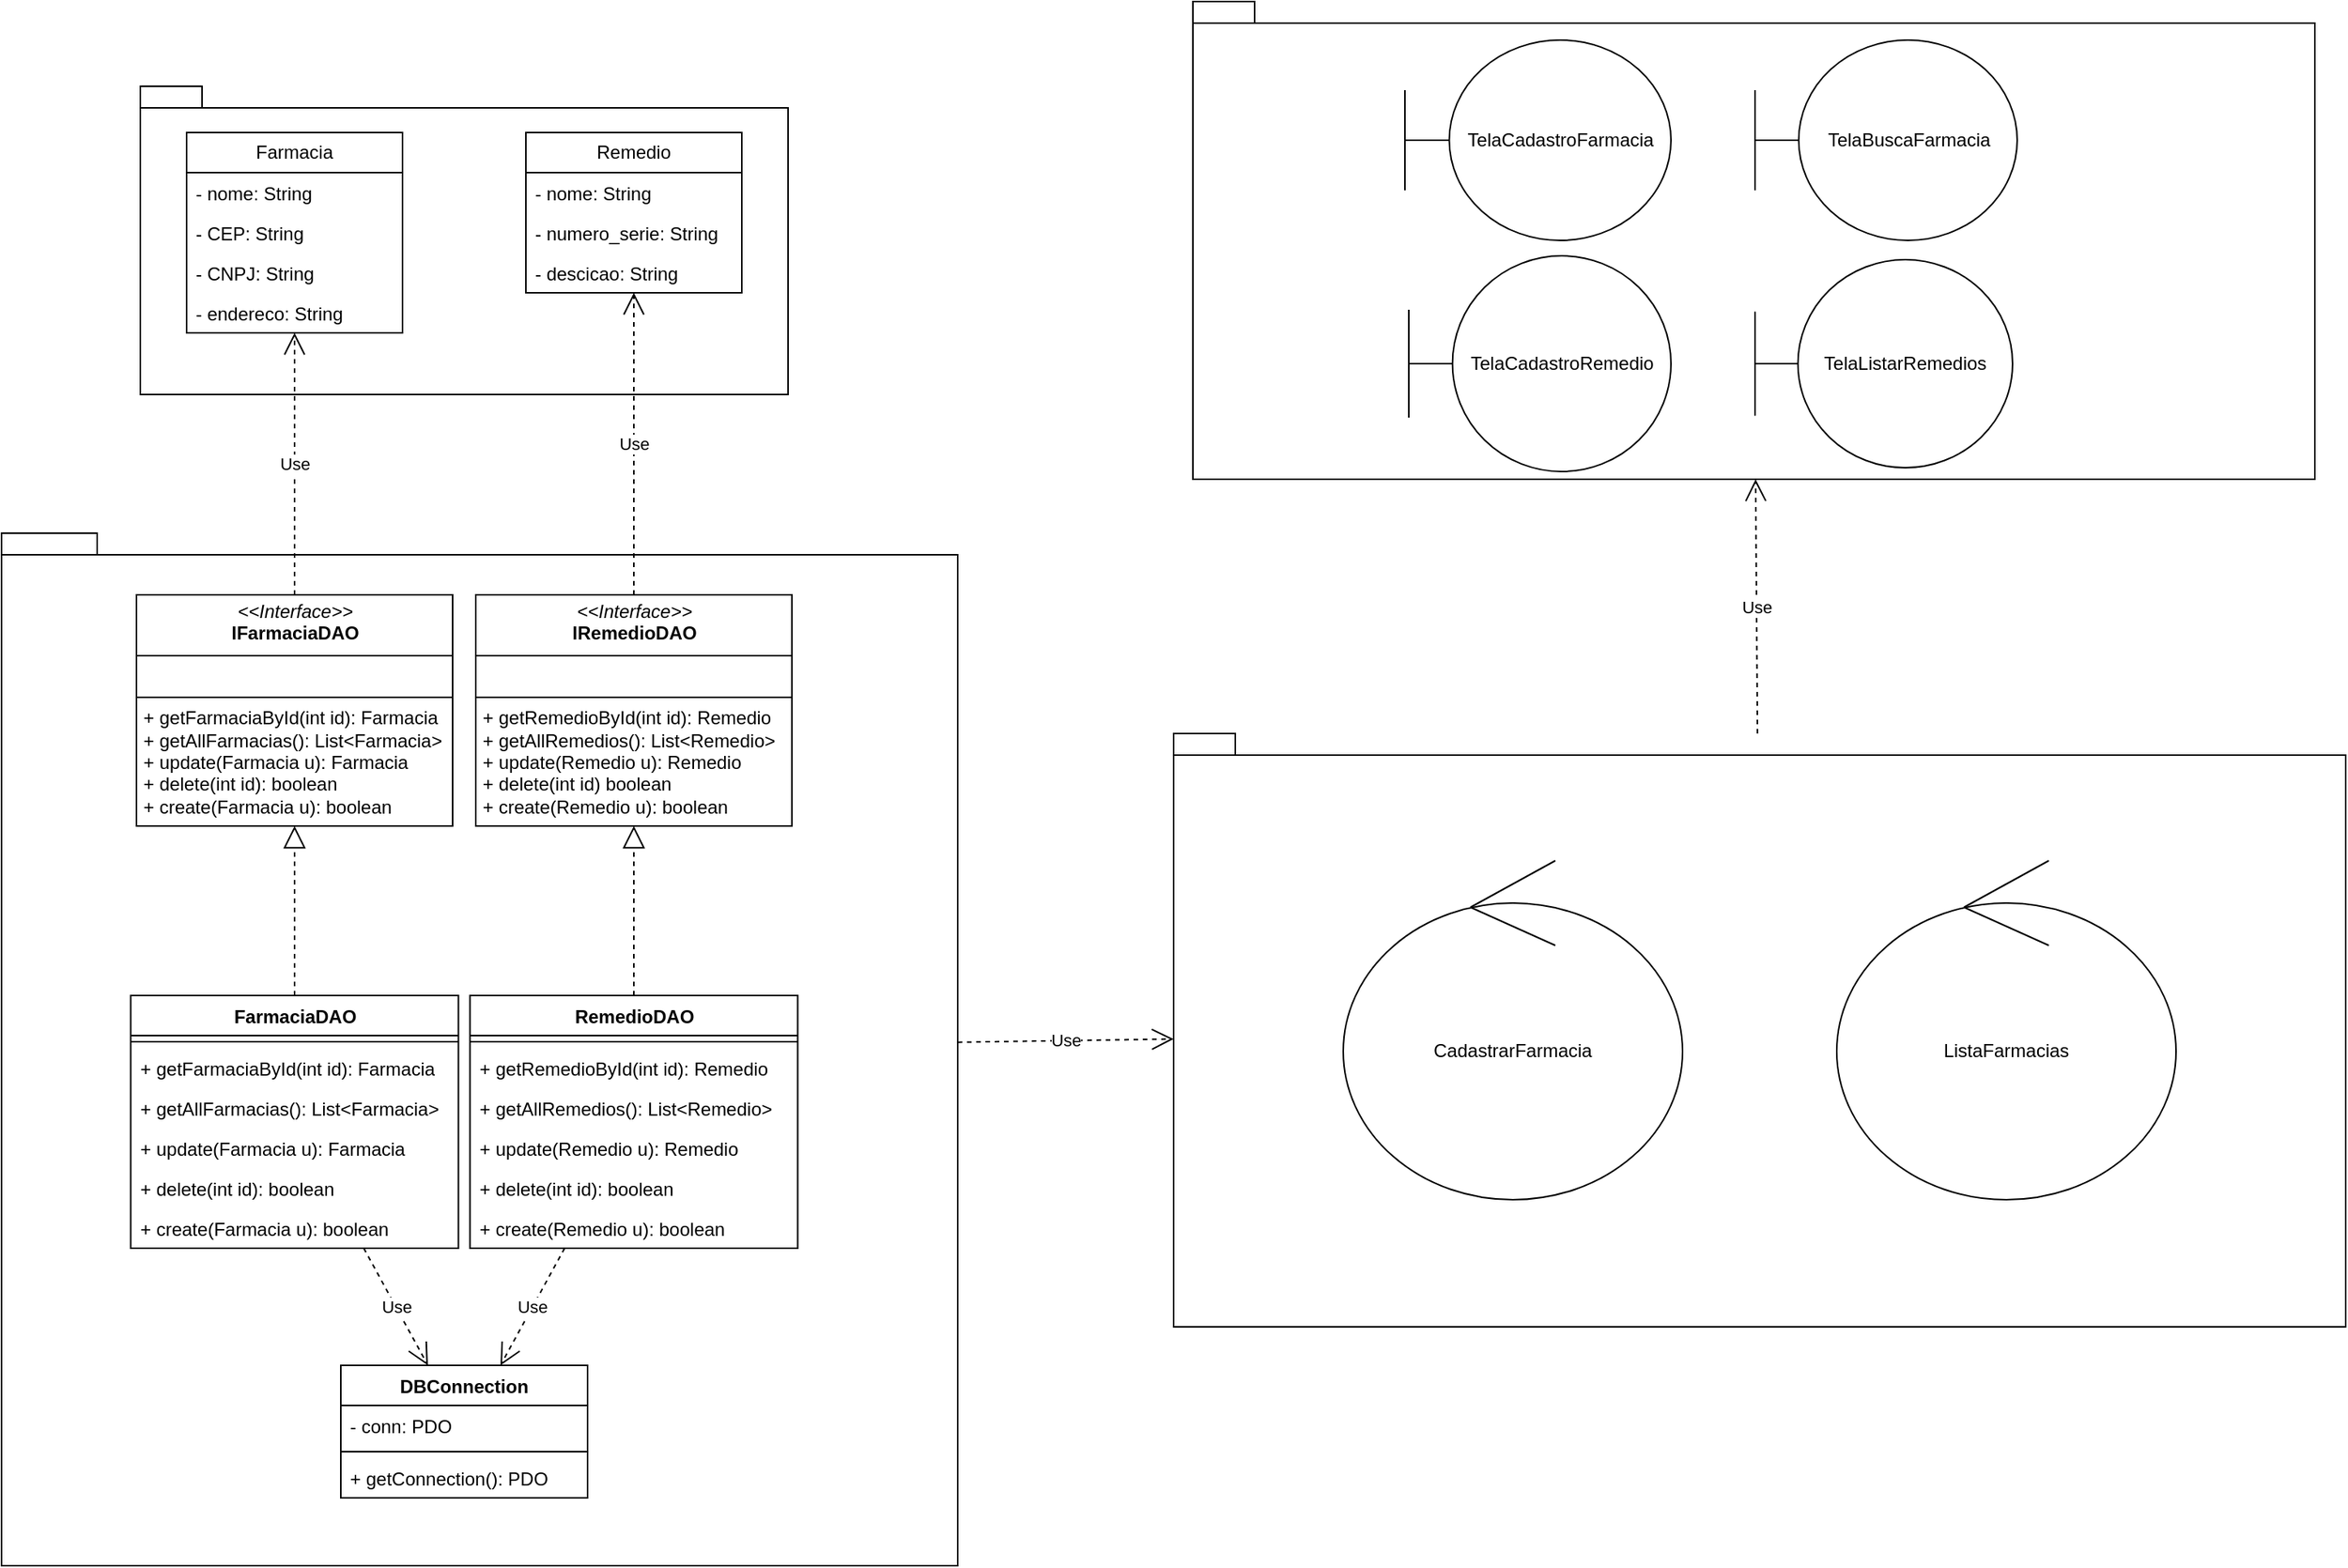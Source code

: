 <mxfile version="24.7.17">
  <diagram name="Página-1" id="sDbz0GGXeeDbJXKdMmGa">
    <mxGraphModel dx="2501" dy="1915" grid="1" gridSize="10" guides="1" tooltips="1" connect="1" arrows="1" fold="1" page="1" pageScale="1" pageWidth="827" pageHeight="1169" math="0" shadow="0">
      <root>
        <mxCell id="0" />
        <mxCell id="1" parent="0" />
        <mxCell id="8pc9Jbp9NnspjlXkYhYt-13" value="" style="shape=folder;fontStyle=1;spacingTop=10;tabWidth=40;tabHeight=14;tabPosition=left;html=1;whiteSpace=wrap;" vertex="1" parent="1">
          <mxGeometry x="-310" y="330" width="620" height="670" as="geometry" />
        </mxCell>
        <mxCell id="8pc9Jbp9NnspjlXkYhYt-1" value="" style="shape=folder;fontStyle=1;spacingTop=10;tabWidth=40;tabHeight=14;tabPosition=left;html=1;whiteSpace=wrap;" vertex="1" parent="1">
          <mxGeometry x="-220" y="40" width="420" height="200" as="geometry" />
        </mxCell>
        <mxCell id="8pc9Jbp9NnspjlXkYhYt-2" value="Farmacia" style="swimlane;fontStyle=0;childLayout=stackLayout;horizontal=1;startSize=26;fillColor=none;horizontalStack=0;resizeParent=1;resizeParentMax=0;resizeLast=0;collapsible=1;marginBottom=0;whiteSpace=wrap;html=1;" vertex="1" parent="1">
          <mxGeometry x="-190" y="70" width="140" height="130" as="geometry" />
        </mxCell>
        <mxCell id="8pc9Jbp9NnspjlXkYhYt-3" value="- nome: String" style="text;strokeColor=none;fillColor=none;align=left;verticalAlign=top;spacingLeft=4;spacingRight=4;overflow=hidden;rotatable=0;points=[[0,0.5],[1,0.5]];portConstraint=eastwest;whiteSpace=wrap;html=1;" vertex="1" parent="8pc9Jbp9NnspjlXkYhYt-2">
          <mxGeometry y="26" width="140" height="26" as="geometry" />
        </mxCell>
        <mxCell id="8pc9Jbp9NnspjlXkYhYt-4" value="- CEP: String" style="text;strokeColor=none;fillColor=none;align=left;verticalAlign=top;spacingLeft=4;spacingRight=4;overflow=hidden;rotatable=0;points=[[0,0.5],[1,0.5]];portConstraint=eastwest;whiteSpace=wrap;html=1;" vertex="1" parent="8pc9Jbp9NnspjlXkYhYt-2">
          <mxGeometry y="52" width="140" height="26" as="geometry" />
        </mxCell>
        <mxCell id="8pc9Jbp9NnspjlXkYhYt-5" value="- CNPJ: String" style="text;strokeColor=none;fillColor=none;align=left;verticalAlign=top;spacingLeft=4;spacingRight=4;overflow=hidden;rotatable=0;points=[[0,0.5],[1,0.5]];portConstraint=eastwest;whiteSpace=wrap;html=1;" vertex="1" parent="8pc9Jbp9NnspjlXkYhYt-2">
          <mxGeometry y="78" width="140" height="26" as="geometry" />
        </mxCell>
        <mxCell id="8pc9Jbp9NnspjlXkYhYt-6" value="- endereco: String" style="text;strokeColor=none;fillColor=none;align=left;verticalAlign=top;spacingLeft=4;spacingRight=4;overflow=hidden;rotatable=0;points=[[0,0.5],[1,0.5]];portConstraint=eastwest;whiteSpace=wrap;html=1;" vertex="1" parent="8pc9Jbp9NnspjlXkYhYt-2">
          <mxGeometry y="104" width="140" height="26" as="geometry" />
        </mxCell>
        <mxCell id="8pc9Jbp9NnspjlXkYhYt-7" value="Remedio" style="swimlane;fontStyle=0;childLayout=stackLayout;horizontal=1;startSize=26;fillColor=none;horizontalStack=0;resizeParent=1;resizeParentMax=0;resizeLast=0;collapsible=1;marginBottom=0;whiteSpace=wrap;html=1;" vertex="1" parent="1">
          <mxGeometry x="30" y="70" width="140" height="104" as="geometry" />
        </mxCell>
        <mxCell id="8pc9Jbp9NnspjlXkYhYt-8" value="- nome: String" style="text;strokeColor=none;fillColor=none;align=left;verticalAlign=top;spacingLeft=4;spacingRight=4;overflow=hidden;rotatable=0;points=[[0,0.5],[1,0.5]];portConstraint=eastwest;whiteSpace=wrap;html=1;" vertex="1" parent="8pc9Jbp9NnspjlXkYhYt-7">
          <mxGeometry y="26" width="140" height="26" as="geometry" />
        </mxCell>
        <mxCell id="8pc9Jbp9NnspjlXkYhYt-9" value="- numero_serie: String" style="text;strokeColor=none;fillColor=none;align=left;verticalAlign=top;spacingLeft=4;spacingRight=4;overflow=hidden;rotatable=0;points=[[0,0.5],[1,0.5]];portConstraint=eastwest;whiteSpace=wrap;html=1;" vertex="1" parent="8pc9Jbp9NnspjlXkYhYt-7">
          <mxGeometry y="52" width="140" height="26" as="geometry" />
        </mxCell>
        <mxCell id="8pc9Jbp9NnspjlXkYhYt-10" value="- descicao: String" style="text;strokeColor=none;fillColor=none;align=left;verticalAlign=top;spacingLeft=4;spacingRight=4;overflow=hidden;rotatable=0;points=[[0,0.5],[1,0.5]];portConstraint=eastwest;whiteSpace=wrap;html=1;" vertex="1" parent="8pc9Jbp9NnspjlXkYhYt-7">
          <mxGeometry y="78" width="140" height="26" as="geometry" />
        </mxCell>
        <mxCell id="8pc9Jbp9NnspjlXkYhYt-11" value="Use" style="endArrow=open;endSize=12;dashed=1;html=1;rounded=0;" edge="1" parent="1" source="8pc9Jbp9NnspjlXkYhYt-14" target="8pc9Jbp9NnspjlXkYhYt-2">
          <mxGeometry width="160" relative="1" as="geometry">
            <mxPoint x="-120" y="360" as="sourcePoint" />
            <mxPoint x="490" y="380" as="targetPoint" />
          </mxGeometry>
        </mxCell>
        <mxCell id="8pc9Jbp9NnspjlXkYhYt-12" value="Use" style="endArrow=open;endSize=12;dashed=1;html=1;rounded=0;" edge="1" parent="1" source="8pc9Jbp9NnspjlXkYhYt-16" target="8pc9Jbp9NnspjlXkYhYt-7">
          <mxGeometry width="160" relative="1" as="geometry">
            <mxPoint x="103.899" y="370" as="sourcePoint" />
            <mxPoint x="220" y="310" as="targetPoint" />
          </mxGeometry>
        </mxCell>
        <mxCell id="8pc9Jbp9NnspjlXkYhYt-14" value="&lt;p style=&quot;margin:0px;margin-top:4px;text-align:center;&quot;&gt;&lt;i&gt;&amp;lt;&amp;lt;Interface&amp;gt;&amp;gt;&lt;/i&gt;&lt;br&gt;&lt;b&gt;IFarmaciaDAO&lt;/b&gt;&lt;/p&gt;&lt;hr size=&quot;1&quot; style=&quot;border-style:solid;&quot;&gt;&lt;p style=&quot;margin:0px;margin-left:4px;&quot;&gt;&lt;br&gt;&lt;/p&gt;&lt;hr size=&quot;1&quot; style=&quot;border-style:solid;&quot;&gt;&lt;p style=&quot;margin:0px;margin-left:4px;&quot;&gt;+ getFarmaciaById(int id): Farmacia&lt;br&gt;+ getAllFarmacias(): List&amp;lt;Farmacia&amp;gt;&lt;/p&gt;&lt;p style=&quot;margin:0px;margin-left:4px;&quot;&gt;+ update(Farmacia u): Farmacia&lt;/p&gt;&lt;p style=&quot;margin:0px;margin-left:4px;&quot;&gt;+ delete(int id): boolean&lt;/p&gt;&lt;p style=&quot;margin:0px;margin-left:4px;&quot;&gt;+ create(Farmacia u): boolean&lt;/p&gt;" style="verticalAlign=top;align=left;overflow=fill;html=1;whiteSpace=wrap;" vertex="1" parent="1">
          <mxGeometry x="-222.5" y="370" width="205" height="150" as="geometry" />
        </mxCell>
        <mxCell id="8pc9Jbp9NnspjlXkYhYt-16" value="&lt;p style=&quot;margin:0px;margin-top:4px;text-align:center;&quot;&gt;&lt;i&gt;&amp;lt;&amp;lt;Interface&amp;gt;&amp;gt;&lt;/i&gt;&lt;br&gt;&lt;b&gt;IRemedioDAO&lt;/b&gt;&lt;/p&gt;&lt;hr size=&quot;1&quot; style=&quot;border-style:solid;&quot;&gt;&lt;p style=&quot;margin:0px;margin-left:4px;&quot;&gt;&lt;br&gt;&lt;/p&gt;&lt;hr size=&quot;1&quot; style=&quot;border-style:solid;&quot;&gt;&lt;p style=&quot;margin:0px;margin-left:4px;&quot;&gt;+ getRemedioById(int id): Remedio&lt;/p&gt;&lt;p style=&quot;margin:0px;margin-left:4px;&quot;&gt;+ getAllRemedios(): List&amp;lt;Remedio&amp;gt;&lt;/p&gt;&lt;p style=&quot;margin:0px;margin-left:4px;&quot;&gt;+ update(Remedio u): Remedio&lt;/p&gt;&lt;p style=&quot;margin:0px;margin-left:4px;&quot;&gt;+ delete(int id) boolean&lt;/p&gt;&lt;p style=&quot;margin:0px;margin-left:4px;&quot;&gt;+ create(Remedio u): boolean&lt;/p&gt;" style="verticalAlign=top;align=left;overflow=fill;html=1;whiteSpace=wrap;" vertex="1" parent="1">
          <mxGeometry x="-2.5" y="370" width="205" height="150" as="geometry" />
        </mxCell>
        <mxCell id="8pc9Jbp9NnspjlXkYhYt-18" value="FarmaciaDAO" style="swimlane;fontStyle=1;align=center;verticalAlign=top;childLayout=stackLayout;horizontal=1;startSize=26;horizontalStack=0;resizeParent=1;resizeParentMax=0;resizeLast=0;collapsible=1;marginBottom=0;whiteSpace=wrap;html=1;" vertex="1" parent="1">
          <mxGeometry x="-226.25" y="630" width="212.5" height="164" as="geometry" />
        </mxCell>
        <mxCell id="8pc9Jbp9NnspjlXkYhYt-20" value="" style="line;strokeWidth=1;fillColor=none;align=left;verticalAlign=middle;spacingTop=-1;spacingLeft=3;spacingRight=3;rotatable=0;labelPosition=right;points=[];portConstraint=eastwest;strokeColor=inherit;" vertex="1" parent="8pc9Jbp9NnspjlXkYhYt-18">
          <mxGeometry y="26" width="212.5" height="8" as="geometry" />
        </mxCell>
        <mxCell id="8pc9Jbp9NnspjlXkYhYt-21" value="+ getFarmaciaById(int id): Farmacia" style="text;strokeColor=none;fillColor=none;align=left;verticalAlign=top;spacingLeft=4;spacingRight=4;overflow=hidden;rotatable=0;points=[[0,0.5],[1,0.5]];portConstraint=eastwest;whiteSpace=wrap;html=1;" vertex="1" parent="8pc9Jbp9NnspjlXkYhYt-18">
          <mxGeometry y="34" width="212.5" height="26" as="geometry" />
        </mxCell>
        <mxCell id="8pc9Jbp9NnspjlXkYhYt-22" value="+ getAllFarmacias(): List&amp;lt;Farmacia&amp;gt;" style="text;strokeColor=none;fillColor=none;align=left;verticalAlign=top;spacingLeft=4;spacingRight=4;overflow=hidden;rotatable=0;points=[[0,0.5],[1,0.5]];portConstraint=eastwest;whiteSpace=wrap;html=1;" vertex="1" parent="8pc9Jbp9NnspjlXkYhYt-18">
          <mxGeometry y="60" width="212.5" height="26" as="geometry" />
        </mxCell>
        <mxCell id="8pc9Jbp9NnspjlXkYhYt-23" value="+ update(Farmacia u): Farmacia" style="text;strokeColor=none;fillColor=none;align=left;verticalAlign=top;spacingLeft=4;spacingRight=4;overflow=hidden;rotatable=0;points=[[0,0.5],[1,0.5]];portConstraint=eastwest;whiteSpace=wrap;html=1;" vertex="1" parent="8pc9Jbp9NnspjlXkYhYt-18">
          <mxGeometry y="86" width="212.5" height="26" as="geometry" />
        </mxCell>
        <mxCell id="8pc9Jbp9NnspjlXkYhYt-24" value="+ delete(int id): boolean" style="text;strokeColor=none;fillColor=none;align=left;verticalAlign=top;spacingLeft=4;spacingRight=4;overflow=hidden;rotatable=0;points=[[0,0.5],[1,0.5]];portConstraint=eastwest;whiteSpace=wrap;html=1;" vertex="1" parent="8pc9Jbp9NnspjlXkYhYt-18">
          <mxGeometry y="112" width="212.5" height="26" as="geometry" />
        </mxCell>
        <mxCell id="8pc9Jbp9NnspjlXkYhYt-25" value="+ create(Farmacia u): boolean" style="text;strokeColor=none;fillColor=none;align=left;verticalAlign=top;spacingLeft=4;spacingRight=4;overflow=hidden;rotatable=0;points=[[0,0.5],[1,0.5]];portConstraint=eastwest;whiteSpace=wrap;html=1;" vertex="1" parent="8pc9Jbp9NnspjlXkYhYt-18">
          <mxGeometry y="138" width="212.5" height="26" as="geometry" />
        </mxCell>
        <mxCell id="8pc9Jbp9NnspjlXkYhYt-26" value="RemedioDAO" style="swimlane;fontStyle=1;align=center;verticalAlign=top;childLayout=stackLayout;horizontal=1;startSize=26;horizontalStack=0;resizeParent=1;resizeParentMax=0;resizeLast=0;collapsible=1;marginBottom=0;whiteSpace=wrap;html=1;" vertex="1" parent="1">
          <mxGeometry x="-6.25" y="630" width="212.5" height="164" as="geometry" />
        </mxCell>
        <mxCell id="8pc9Jbp9NnspjlXkYhYt-27" value="" style="line;strokeWidth=1;fillColor=none;align=left;verticalAlign=middle;spacingTop=-1;spacingLeft=3;spacingRight=3;rotatable=0;labelPosition=right;points=[];portConstraint=eastwest;strokeColor=inherit;" vertex="1" parent="8pc9Jbp9NnspjlXkYhYt-26">
          <mxGeometry y="26" width="212.5" height="8" as="geometry" />
        </mxCell>
        <mxCell id="8pc9Jbp9NnspjlXkYhYt-28" value="+ getRemedioById(int id): Remedio" style="text;strokeColor=none;fillColor=none;align=left;verticalAlign=top;spacingLeft=4;spacingRight=4;overflow=hidden;rotatable=0;points=[[0,0.5],[1,0.5]];portConstraint=eastwest;whiteSpace=wrap;html=1;" vertex="1" parent="8pc9Jbp9NnspjlXkYhYt-26">
          <mxGeometry y="34" width="212.5" height="26" as="geometry" />
        </mxCell>
        <mxCell id="8pc9Jbp9NnspjlXkYhYt-29" value="+ getAllRemedios(): List&amp;lt;Remedio&amp;gt;" style="text;strokeColor=none;fillColor=none;align=left;verticalAlign=top;spacingLeft=4;spacingRight=4;overflow=hidden;rotatable=0;points=[[0,0.5],[1,0.5]];portConstraint=eastwest;whiteSpace=wrap;html=1;" vertex="1" parent="8pc9Jbp9NnspjlXkYhYt-26">
          <mxGeometry y="60" width="212.5" height="26" as="geometry" />
        </mxCell>
        <mxCell id="8pc9Jbp9NnspjlXkYhYt-30" value="+ update(Remedio u): Remedio" style="text;strokeColor=none;fillColor=none;align=left;verticalAlign=top;spacingLeft=4;spacingRight=4;overflow=hidden;rotatable=0;points=[[0,0.5],[1,0.5]];portConstraint=eastwest;whiteSpace=wrap;html=1;" vertex="1" parent="8pc9Jbp9NnspjlXkYhYt-26">
          <mxGeometry y="86" width="212.5" height="26" as="geometry" />
        </mxCell>
        <mxCell id="8pc9Jbp9NnspjlXkYhYt-31" value="+ delete(int id): boolean" style="text;strokeColor=none;fillColor=none;align=left;verticalAlign=top;spacingLeft=4;spacingRight=4;overflow=hidden;rotatable=0;points=[[0,0.5],[1,0.5]];portConstraint=eastwest;whiteSpace=wrap;html=1;" vertex="1" parent="8pc9Jbp9NnspjlXkYhYt-26">
          <mxGeometry y="112" width="212.5" height="26" as="geometry" />
        </mxCell>
        <mxCell id="8pc9Jbp9NnspjlXkYhYt-32" value="+ create(Remedio u): boolean" style="text;strokeColor=none;fillColor=none;align=left;verticalAlign=top;spacingLeft=4;spacingRight=4;overflow=hidden;rotatable=0;points=[[0,0.5],[1,0.5]];portConstraint=eastwest;whiteSpace=wrap;html=1;" vertex="1" parent="8pc9Jbp9NnspjlXkYhYt-26">
          <mxGeometry y="138" width="212.5" height="26" as="geometry" />
        </mxCell>
        <mxCell id="8pc9Jbp9NnspjlXkYhYt-33" value="" style="endArrow=block;dashed=1;endFill=0;endSize=12;html=1;rounded=0;" edge="1" parent="1" source="8pc9Jbp9NnspjlXkYhYt-18" target="8pc9Jbp9NnspjlXkYhYt-14">
          <mxGeometry width="160" relative="1" as="geometry">
            <mxPoint x="-190" y="560" as="sourcePoint" />
            <mxPoint x="-30" y="560" as="targetPoint" />
          </mxGeometry>
        </mxCell>
        <mxCell id="8pc9Jbp9NnspjlXkYhYt-34" value="" style="endArrow=block;dashed=1;endFill=0;endSize=12;html=1;rounded=0;" edge="1" parent="1" source="8pc9Jbp9NnspjlXkYhYt-26" target="8pc9Jbp9NnspjlXkYhYt-16">
          <mxGeometry width="160" relative="1" as="geometry">
            <mxPoint x="30" y="560" as="sourcePoint" />
            <mxPoint x="190" y="560" as="targetPoint" />
          </mxGeometry>
        </mxCell>
        <mxCell id="8pc9Jbp9NnspjlXkYhYt-35" value="DBConnection" style="swimlane;fontStyle=1;align=center;verticalAlign=top;childLayout=stackLayout;horizontal=1;startSize=26;horizontalStack=0;resizeParent=1;resizeParentMax=0;resizeLast=0;collapsible=1;marginBottom=0;whiteSpace=wrap;html=1;" vertex="1" parent="1">
          <mxGeometry x="-90" y="870" width="160" height="86" as="geometry" />
        </mxCell>
        <mxCell id="8pc9Jbp9NnspjlXkYhYt-36" value="- conn: PDO" style="text;strokeColor=none;fillColor=none;align=left;verticalAlign=top;spacingLeft=4;spacingRight=4;overflow=hidden;rotatable=0;points=[[0,0.5],[1,0.5]];portConstraint=eastwest;whiteSpace=wrap;html=1;" vertex="1" parent="8pc9Jbp9NnspjlXkYhYt-35">
          <mxGeometry y="26" width="160" height="26" as="geometry" />
        </mxCell>
        <mxCell id="8pc9Jbp9NnspjlXkYhYt-37" value="" style="line;strokeWidth=1;fillColor=none;align=left;verticalAlign=middle;spacingTop=-1;spacingLeft=3;spacingRight=3;rotatable=0;labelPosition=right;points=[];portConstraint=eastwest;strokeColor=inherit;" vertex="1" parent="8pc9Jbp9NnspjlXkYhYt-35">
          <mxGeometry y="52" width="160" height="8" as="geometry" />
        </mxCell>
        <mxCell id="8pc9Jbp9NnspjlXkYhYt-38" value="+ getConnection(): PDO" style="text;strokeColor=none;fillColor=none;align=left;verticalAlign=top;spacingLeft=4;spacingRight=4;overflow=hidden;rotatable=0;points=[[0,0.5],[1,0.5]];portConstraint=eastwest;whiteSpace=wrap;html=1;" vertex="1" parent="8pc9Jbp9NnspjlXkYhYt-35">
          <mxGeometry y="60" width="160" height="26" as="geometry" />
        </mxCell>
        <mxCell id="8pc9Jbp9NnspjlXkYhYt-39" value="Use" style="endArrow=open;endSize=12;dashed=1;html=1;rounded=0;" edge="1" parent="1" source="8pc9Jbp9NnspjlXkYhYt-18" target="8pc9Jbp9NnspjlXkYhYt-35">
          <mxGeometry width="160" relative="1" as="geometry">
            <mxPoint x="-140" y="820" as="sourcePoint" />
            <mxPoint x="20" y="820" as="targetPoint" />
          </mxGeometry>
        </mxCell>
        <mxCell id="8pc9Jbp9NnspjlXkYhYt-40" value="Use" style="endArrow=open;endSize=12;dashed=1;html=1;rounded=0;" edge="1" parent="1" source="8pc9Jbp9NnspjlXkYhYt-26" target="8pc9Jbp9NnspjlXkYhYt-35">
          <mxGeometry width="160" relative="1" as="geometry">
            <mxPoint x="70" y="850" as="sourcePoint" />
            <mxPoint x="230" y="850" as="targetPoint" />
          </mxGeometry>
        </mxCell>
        <mxCell id="8pc9Jbp9NnspjlXkYhYt-42" value="" style="shape=folder;fontStyle=1;spacingTop=10;tabWidth=40;tabHeight=14;tabPosition=left;html=1;whiteSpace=wrap;" vertex="1" parent="1">
          <mxGeometry x="450" y="460" width="760" height="385" as="geometry" />
        </mxCell>
        <mxCell id="8pc9Jbp9NnspjlXkYhYt-43" value="CadastrarFarmacia" style="ellipse;shape=umlControl;whiteSpace=wrap;html=1;" vertex="1" parent="1">
          <mxGeometry x="560" y="542.5" width="220" height="220" as="geometry" />
        </mxCell>
        <mxCell id="8pc9Jbp9NnspjlXkYhYt-44" value="ListaFarmacias" style="ellipse;shape=umlControl;whiteSpace=wrap;html=1;" vertex="1" parent="1">
          <mxGeometry x="880" y="542.5" width="220" height="220" as="geometry" />
        </mxCell>
        <mxCell id="8pc9Jbp9NnspjlXkYhYt-45" value="Use" style="endArrow=open;endSize=12;dashed=1;html=1;rounded=0;" edge="1" parent="1" source="8pc9Jbp9NnspjlXkYhYt-13" target="8pc9Jbp9NnspjlXkYhYt-42">
          <mxGeometry width="160" relative="1" as="geometry">
            <mxPoint x="340" y="720" as="sourcePoint" />
            <mxPoint x="500" y="720" as="targetPoint" />
          </mxGeometry>
        </mxCell>
        <mxCell id="8pc9Jbp9NnspjlXkYhYt-46" value="" style="shape=folder;fontStyle=1;spacingTop=10;tabWidth=40;tabHeight=14;tabPosition=left;html=1;whiteSpace=wrap;" vertex="1" parent="1">
          <mxGeometry x="462.5" y="-15" width="727.5" height="310" as="geometry" />
        </mxCell>
        <mxCell id="8pc9Jbp9NnspjlXkYhYt-47" value="Use" style="endArrow=open;endSize=12;dashed=1;html=1;rounded=0;" edge="1" parent="1" source="8pc9Jbp9NnspjlXkYhYt-42" target="8pc9Jbp9NnspjlXkYhYt-46">
          <mxGeometry width="160" relative="1" as="geometry">
            <mxPoint x="710" y="410" as="sourcePoint" />
            <mxPoint x="826" y="295" as="targetPoint" />
          </mxGeometry>
        </mxCell>
        <mxCell id="8pc9Jbp9NnspjlXkYhYt-48" value="TelaCadastroFarmacia" style="shape=umlBoundary;whiteSpace=wrap;html=1;" vertex="1" parent="1">
          <mxGeometry x="600" y="10" width="172.5" height="130" as="geometry" />
        </mxCell>
        <mxCell id="8pc9Jbp9NnspjlXkYhYt-49" value="TelaCadastroRemedio" style="shape=umlBoundary;whiteSpace=wrap;html=1;" vertex="1" parent="1">
          <mxGeometry x="602.5" y="150" width="170" height="140" as="geometry" />
        </mxCell>
        <mxCell id="8pc9Jbp9NnspjlXkYhYt-50" value="TelaBuscaFarmacia" style="shape=umlBoundary;whiteSpace=wrap;html=1;" vertex="1" parent="1">
          <mxGeometry x="827" y="10" width="170" height="130" as="geometry" />
        </mxCell>
        <mxCell id="8pc9Jbp9NnspjlXkYhYt-51" value="TelaListarRemedios" style="shape=umlBoundary;whiteSpace=wrap;html=1;" vertex="1" parent="1">
          <mxGeometry x="827" y="152.5" width="167" height="135" as="geometry" />
        </mxCell>
      </root>
    </mxGraphModel>
  </diagram>
</mxfile>
